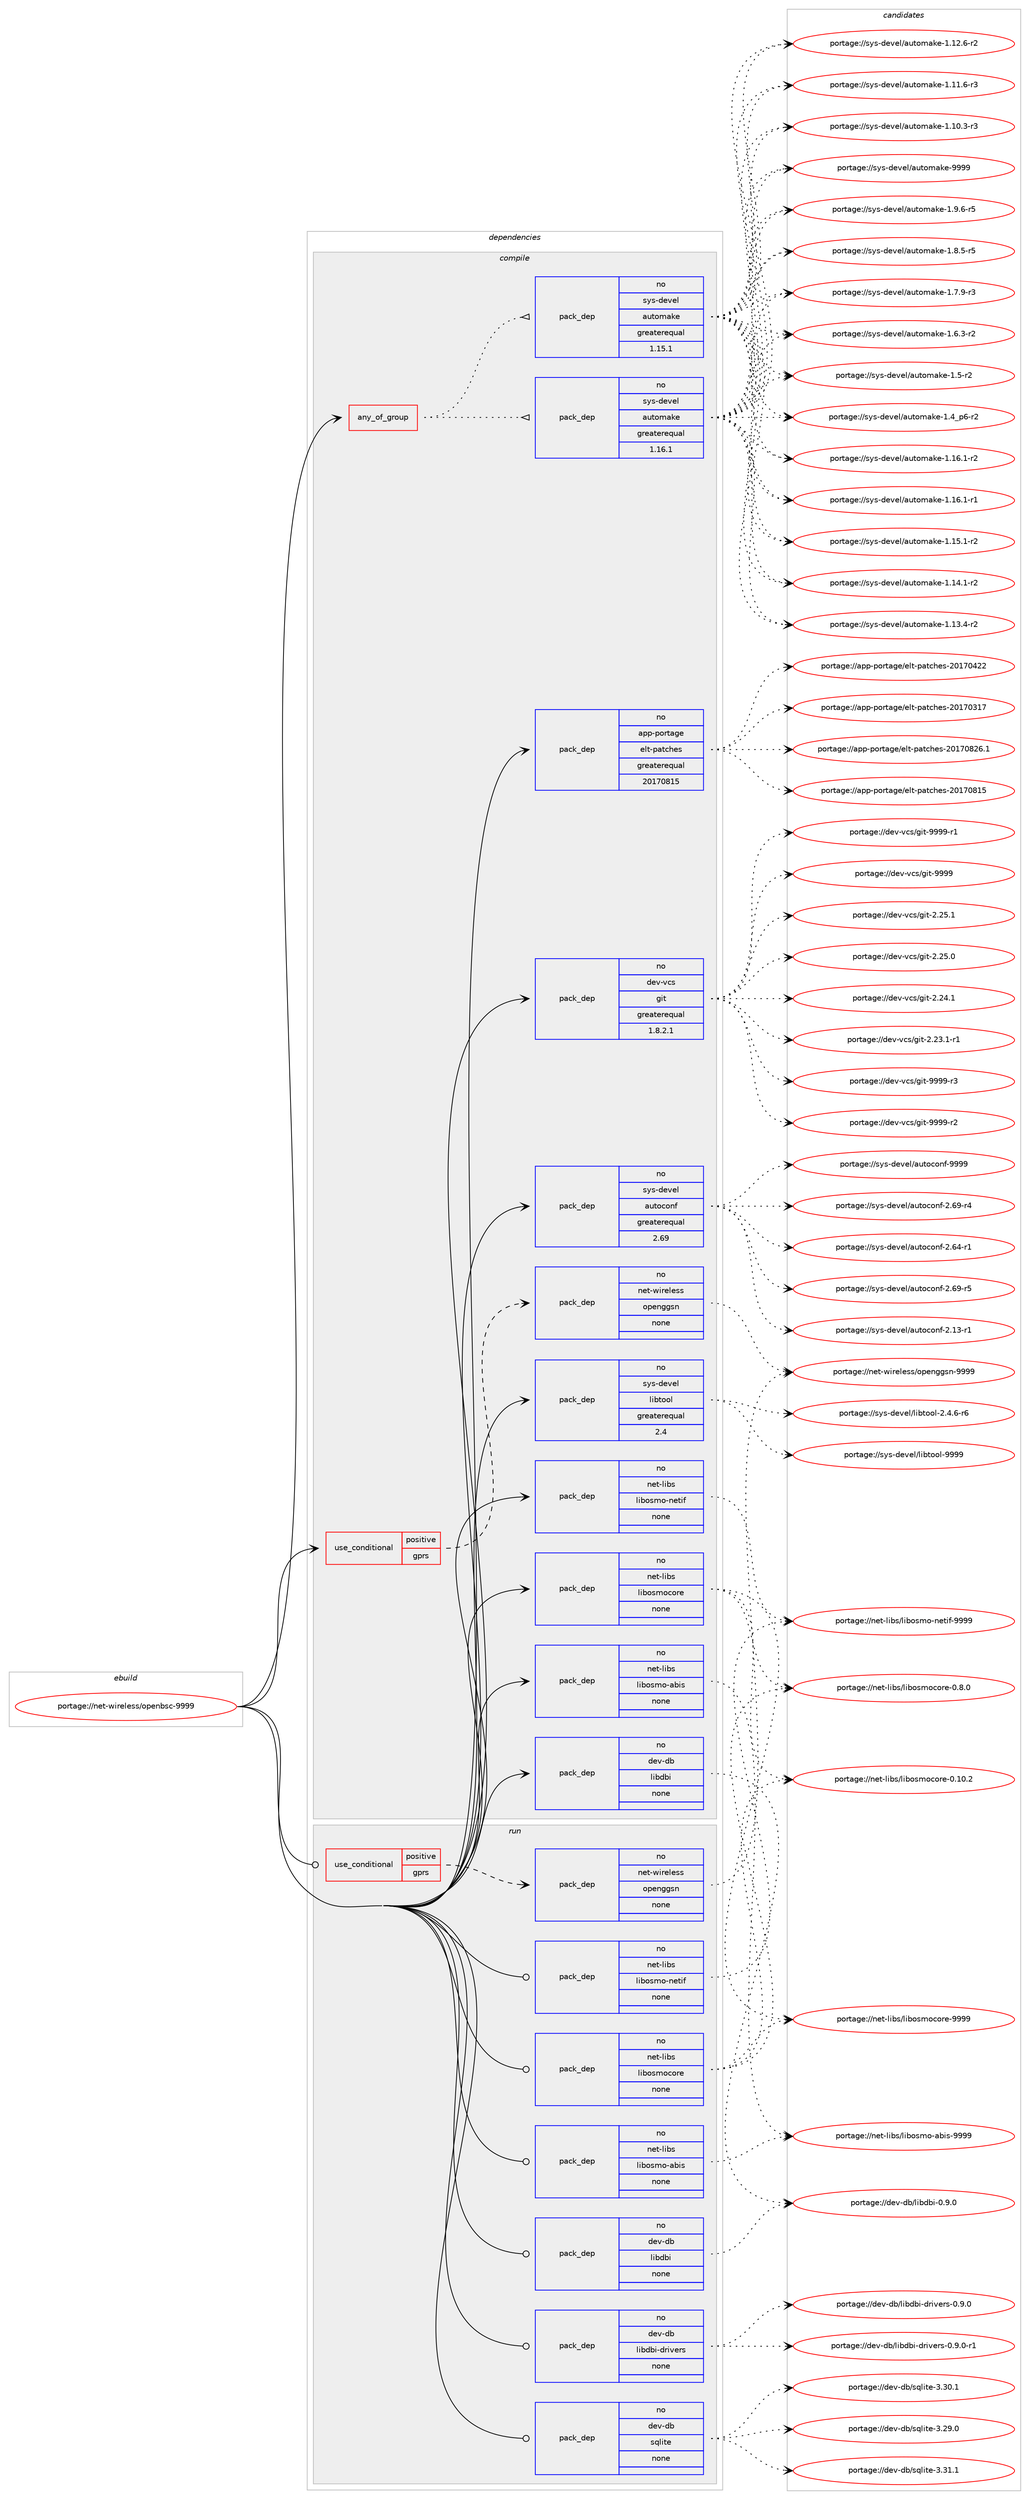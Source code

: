 digraph prolog {

# *************
# Graph options
# *************

newrank=true;
concentrate=true;
compound=true;
graph [rankdir=LR,fontname=Helvetica,fontsize=10,ranksep=1.5];#, ranksep=2.5, nodesep=0.2];
edge  [arrowhead=vee];
node  [fontname=Helvetica,fontsize=10];

# **********
# The ebuild
# **********

subgraph cluster_leftcol {
color=gray;
rank=same;
label=<<i>ebuild</i>>;
id [label="portage://net-wireless/openbsc-9999", color=red, width=4, href="../net-wireless/openbsc-9999.svg"];
}

# ****************
# The dependencies
# ****************

subgraph cluster_midcol {
color=gray;
label=<<i>dependencies</i>>;
subgraph cluster_compile {
fillcolor="#eeeeee";
style=filled;
label=<<i>compile</i>>;
subgraph any969 {
dependency45630 [label=<<TABLE BORDER="0" CELLBORDER="1" CELLSPACING="0" CELLPADDING="4"><TR><TD CELLPADDING="10">any_of_group</TD></TR></TABLE>>, shape=none, color=red];subgraph pack36578 {
dependency45631 [label=<<TABLE BORDER="0" CELLBORDER="1" CELLSPACING="0" CELLPADDING="4" WIDTH="220"><TR><TD ROWSPAN="6" CELLPADDING="30">pack_dep</TD></TR><TR><TD WIDTH="110">no</TD></TR><TR><TD>sys-devel</TD></TR><TR><TD>automake</TD></TR><TR><TD>greaterequal</TD></TR><TR><TD>1.16.1</TD></TR></TABLE>>, shape=none, color=blue];
}
dependency45630:e -> dependency45631:w [weight=20,style="dotted",arrowhead="oinv"];
subgraph pack36579 {
dependency45632 [label=<<TABLE BORDER="0" CELLBORDER="1" CELLSPACING="0" CELLPADDING="4" WIDTH="220"><TR><TD ROWSPAN="6" CELLPADDING="30">pack_dep</TD></TR><TR><TD WIDTH="110">no</TD></TR><TR><TD>sys-devel</TD></TR><TR><TD>automake</TD></TR><TR><TD>greaterequal</TD></TR><TR><TD>1.15.1</TD></TR></TABLE>>, shape=none, color=blue];
}
dependency45630:e -> dependency45632:w [weight=20,style="dotted",arrowhead="oinv"];
}
id:e -> dependency45630:w [weight=20,style="solid",arrowhead="vee"];
subgraph cond8079 {
dependency45633 [label=<<TABLE BORDER="0" CELLBORDER="1" CELLSPACING="0" CELLPADDING="4"><TR><TD ROWSPAN="3" CELLPADDING="10">use_conditional</TD></TR><TR><TD>positive</TD></TR><TR><TD>gprs</TD></TR></TABLE>>, shape=none, color=red];
subgraph pack36580 {
dependency45634 [label=<<TABLE BORDER="0" CELLBORDER="1" CELLSPACING="0" CELLPADDING="4" WIDTH="220"><TR><TD ROWSPAN="6" CELLPADDING="30">pack_dep</TD></TR><TR><TD WIDTH="110">no</TD></TR><TR><TD>net-wireless</TD></TR><TR><TD>openggsn</TD></TR><TR><TD>none</TD></TR><TR><TD></TD></TR></TABLE>>, shape=none, color=blue];
}
dependency45633:e -> dependency45634:w [weight=20,style="dashed",arrowhead="vee"];
}
id:e -> dependency45633:w [weight=20,style="solid",arrowhead="vee"];
subgraph pack36581 {
dependency45635 [label=<<TABLE BORDER="0" CELLBORDER="1" CELLSPACING="0" CELLPADDING="4" WIDTH="220"><TR><TD ROWSPAN="6" CELLPADDING="30">pack_dep</TD></TR><TR><TD WIDTH="110">no</TD></TR><TR><TD>app-portage</TD></TR><TR><TD>elt-patches</TD></TR><TR><TD>greaterequal</TD></TR><TR><TD>20170815</TD></TR></TABLE>>, shape=none, color=blue];
}
id:e -> dependency45635:w [weight=20,style="solid",arrowhead="vee"];
subgraph pack36582 {
dependency45636 [label=<<TABLE BORDER="0" CELLBORDER="1" CELLSPACING="0" CELLPADDING="4" WIDTH="220"><TR><TD ROWSPAN="6" CELLPADDING="30">pack_dep</TD></TR><TR><TD WIDTH="110">no</TD></TR><TR><TD>dev-db</TD></TR><TR><TD>libdbi</TD></TR><TR><TD>none</TD></TR><TR><TD></TD></TR></TABLE>>, shape=none, color=blue];
}
id:e -> dependency45636:w [weight=20,style="solid",arrowhead="vee"];
subgraph pack36583 {
dependency45637 [label=<<TABLE BORDER="0" CELLBORDER="1" CELLSPACING="0" CELLPADDING="4" WIDTH="220"><TR><TD ROWSPAN="6" CELLPADDING="30">pack_dep</TD></TR><TR><TD WIDTH="110">no</TD></TR><TR><TD>dev-vcs</TD></TR><TR><TD>git</TD></TR><TR><TD>greaterequal</TD></TR><TR><TD>1.8.2.1</TD></TR></TABLE>>, shape=none, color=blue];
}
id:e -> dependency45637:w [weight=20,style="solid",arrowhead="vee"];
subgraph pack36584 {
dependency45638 [label=<<TABLE BORDER="0" CELLBORDER="1" CELLSPACING="0" CELLPADDING="4" WIDTH="220"><TR><TD ROWSPAN="6" CELLPADDING="30">pack_dep</TD></TR><TR><TD WIDTH="110">no</TD></TR><TR><TD>net-libs</TD></TR><TR><TD>libosmo-abis</TD></TR><TR><TD>none</TD></TR><TR><TD></TD></TR></TABLE>>, shape=none, color=blue];
}
id:e -> dependency45638:w [weight=20,style="solid",arrowhead="vee"];
subgraph pack36585 {
dependency45639 [label=<<TABLE BORDER="0" CELLBORDER="1" CELLSPACING="0" CELLPADDING="4" WIDTH="220"><TR><TD ROWSPAN="6" CELLPADDING="30">pack_dep</TD></TR><TR><TD WIDTH="110">no</TD></TR><TR><TD>net-libs</TD></TR><TR><TD>libosmo-netif</TD></TR><TR><TD>none</TD></TR><TR><TD></TD></TR></TABLE>>, shape=none, color=blue];
}
id:e -> dependency45639:w [weight=20,style="solid",arrowhead="vee"];
subgraph pack36586 {
dependency45640 [label=<<TABLE BORDER="0" CELLBORDER="1" CELLSPACING="0" CELLPADDING="4" WIDTH="220"><TR><TD ROWSPAN="6" CELLPADDING="30">pack_dep</TD></TR><TR><TD WIDTH="110">no</TD></TR><TR><TD>net-libs</TD></TR><TR><TD>libosmocore</TD></TR><TR><TD>none</TD></TR><TR><TD></TD></TR></TABLE>>, shape=none, color=blue];
}
id:e -> dependency45640:w [weight=20,style="solid",arrowhead="vee"];
subgraph pack36587 {
dependency45641 [label=<<TABLE BORDER="0" CELLBORDER="1" CELLSPACING="0" CELLPADDING="4" WIDTH="220"><TR><TD ROWSPAN="6" CELLPADDING="30">pack_dep</TD></TR><TR><TD WIDTH="110">no</TD></TR><TR><TD>sys-devel</TD></TR><TR><TD>autoconf</TD></TR><TR><TD>greaterequal</TD></TR><TR><TD>2.69</TD></TR></TABLE>>, shape=none, color=blue];
}
id:e -> dependency45641:w [weight=20,style="solid",arrowhead="vee"];
subgraph pack36588 {
dependency45642 [label=<<TABLE BORDER="0" CELLBORDER="1" CELLSPACING="0" CELLPADDING="4" WIDTH="220"><TR><TD ROWSPAN="6" CELLPADDING="30">pack_dep</TD></TR><TR><TD WIDTH="110">no</TD></TR><TR><TD>sys-devel</TD></TR><TR><TD>libtool</TD></TR><TR><TD>greaterequal</TD></TR><TR><TD>2.4</TD></TR></TABLE>>, shape=none, color=blue];
}
id:e -> dependency45642:w [weight=20,style="solid",arrowhead="vee"];
}
subgraph cluster_compileandrun {
fillcolor="#eeeeee";
style=filled;
label=<<i>compile and run</i>>;
}
subgraph cluster_run {
fillcolor="#eeeeee";
style=filled;
label=<<i>run</i>>;
subgraph cond8080 {
dependency45643 [label=<<TABLE BORDER="0" CELLBORDER="1" CELLSPACING="0" CELLPADDING="4"><TR><TD ROWSPAN="3" CELLPADDING="10">use_conditional</TD></TR><TR><TD>positive</TD></TR><TR><TD>gprs</TD></TR></TABLE>>, shape=none, color=red];
subgraph pack36589 {
dependency45644 [label=<<TABLE BORDER="0" CELLBORDER="1" CELLSPACING="0" CELLPADDING="4" WIDTH="220"><TR><TD ROWSPAN="6" CELLPADDING="30">pack_dep</TD></TR><TR><TD WIDTH="110">no</TD></TR><TR><TD>net-wireless</TD></TR><TR><TD>openggsn</TD></TR><TR><TD>none</TD></TR><TR><TD></TD></TR></TABLE>>, shape=none, color=blue];
}
dependency45643:e -> dependency45644:w [weight=20,style="dashed",arrowhead="vee"];
}
id:e -> dependency45643:w [weight=20,style="solid",arrowhead="odot"];
subgraph pack36590 {
dependency45645 [label=<<TABLE BORDER="0" CELLBORDER="1" CELLSPACING="0" CELLPADDING="4" WIDTH="220"><TR><TD ROWSPAN="6" CELLPADDING="30">pack_dep</TD></TR><TR><TD WIDTH="110">no</TD></TR><TR><TD>dev-db</TD></TR><TR><TD>libdbi</TD></TR><TR><TD>none</TD></TR><TR><TD></TD></TR></TABLE>>, shape=none, color=blue];
}
id:e -> dependency45645:w [weight=20,style="solid",arrowhead="odot"];
subgraph pack36591 {
dependency45646 [label=<<TABLE BORDER="0" CELLBORDER="1" CELLSPACING="0" CELLPADDING="4" WIDTH="220"><TR><TD ROWSPAN="6" CELLPADDING="30">pack_dep</TD></TR><TR><TD WIDTH="110">no</TD></TR><TR><TD>dev-db</TD></TR><TR><TD>libdbi-drivers</TD></TR><TR><TD>none</TD></TR><TR><TD></TD></TR></TABLE>>, shape=none, color=blue];
}
id:e -> dependency45646:w [weight=20,style="solid",arrowhead="odot"];
subgraph pack36592 {
dependency45647 [label=<<TABLE BORDER="0" CELLBORDER="1" CELLSPACING="0" CELLPADDING="4" WIDTH="220"><TR><TD ROWSPAN="6" CELLPADDING="30">pack_dep</TD></TR><TR><TD WIDTH="110">no</TD></TR><TR><TD>dev-db</TD></TR><TR><TD>sqlite</TD></TR><TR><TD>none</TD></TR><TR><TD></TD></TR></TABLE>>, shape=none, color=blue];
}
id:e -> dependency45647:w [weight=20,style="solid",arrowhead="odot"];
subgraph pack36593 {
dependency45648 [label=<<TABLE BORDER="0" CELLBORDER="1" CELLSPACING="0" CELLPADDING="4" WIDTH="220"><TR><TD ROWSPAN="6" CELLPADDING="30">pack_dep</TD></TR><TR><TD WIDTH="110">no</TD></TR><TR><TD>net-libs</TD></TR><TR><TD>libosmo-abis</TD></TR><TR><TD>none</TD></TR><TR><TD></TD></TR></TABLE>>, shape=none, color=blue];
}
id:e -> dependency45648:w [weight=20,style="solid",arrowhead="odot"];
subgraph pack36594 {
dependency45649 [label=<<TABLE BORDER="0" CELLBORDER="1" CELLSPACING="0" CELLPADDING="4" WIDTH="220"><TR><TD ROWSPAN="6" CELLPADDING="30">pack_dep</TD></TR><TR><TD WIDTH="110">no</TD></TR><TR><TD>net-libs</TD></TR><TR><TD>libosmo-netif</TD></TR><TR><TD>none</TD></TR><TR><TD></TD></TR></TABLE>>, shape=none, color=blue];
}
id:e -> dependency45649:w [weight=20,style="solid",arrowhead="odot"];
subgraph pack36595 {
dependency45650 [label=<<TABLE BORDER="0" CELLBORDER="1" CELLSPACING="0" CELLPADDING="4" WIDTH="220"><TR><TD ROWSPAN="6" CELLPADDING="30">pack_dep</TD></TR><TR><TD WIDTH="110">no</TD></TR><TR><TD>net-libs</TD></TR><TR><TD>libosmocore</TD></TR><TR><TD>none</TD></TR><TR><TD></TD></TR></TABLE>>, shape=none, color=blue];
}
id:e -> dependency45650:w [weight=20,style="solid",arrowhead="odot"];
}
}

# **************
# The candidates
# **************

subgraph cluster_choices {
rank=same;
color=gray;
label=<<i>candidates</i>>;

subgraph choice36578 {
color=black;
nodesep=1;
choice115121115451001011181011084797117116111109971071014557575757 [label="portage://sys-devel/automake-9999", color=red, width=4,href="../sys-devel/automake-9999.svg"];
choice115121115451001011181011084797117116111109971071014549465746544511453 [label="portage://sys-devel/automake-1.9.6-r5", color=red, width=4,href="../sys-devel/automake-1.9.6-r5.svg"];
choice115121115451001011181011084797117116111109971071014549465646534511453 [label="portage://sys-devel/automake-1.8.5-r5", color=red, width=4,href="../sys-devel/automake-1.8.5-r5.svg"];
choice115121115451001011181011084797117116111109971071014549465546574511451 [label="portage://sys-devel/automake-1.7.9-r3", color=red, width=4,href="../sys-devel/automake-1.7.9-r3.svg"];
choice115121115451001011181011084797117116111109971071014549465446514511450 [label="portage://sys-devel/automake-1.6.3-r2", color=red, width=4,href="../sys-devel/automake-1.6.3-r2.svg"];
choice11512111545100101118101108479711711611110997107101454946534511450 [label="portage://sys-devel/automake-1.5-r2", color=red, width=4,href="../sys-devel/automake-1.5-r2.svg"];
choice115121115451001011181011084797117116111109971071014549465295112544511450 [label="portage://sys-devel/automake-1.4_p6-r2", color=red, width=4,href="../sys-devel/automake-1.4_p6-r2.svg"];
choice11512111545100101118101108479711711611110997107101454946495446494511450 [label="portage://sys-devel/automake-1.16.1-r2", color=red, width=4,href="../sys-devel/automake-1.16.1-r2.svg"];
choice11512111545100101118101108479711711611110997107101454946495446494511449 [label="portage://sys-devel/automake-1.16.1-r1", color=red, width=4,href="../sys-devel/automake-1.16.1-r1.svg"];
choice11512111545100101118101108479711711611110997107101454946495346494511450 [label="portage://sys-devel/automake-1.15.1-r2", color=red, width=4,href="../sys-devel/automake-1.15.1-r2.svg"];
choice11512111545100101118101108479711711611110997107101454946495246494511450 [label="portage://sys-devel/automake-1.14.1-r2", color=red, width=4,href="../sys-devel/automake-1.14.1-r2.svg"];
choice11512111545100101118101108479711711611110997107101454946495146524511450 [label="portage://sys-devel/automake-1.13.4-r2", color=red, width=4,href="../sys-devel/automake-1.13.4-r2.svg"];
choice11512111545100101118101108479711711611110997107101454946495046544511450 [label="portage://sys-devel/automake-1.12.6-r2", color=red, width=4,href="../sys-devel/automake-1.12.6-r2.svg"];
choice11512111545100101118101108479711711611110997107101454946494946544511451 [label="portage://sys-devel/automake-1.11.6-r3", color=red, width=4,href="../sys-devel/automake-1.11.6-r3.svg"];
choice11512111545100101118101108479711711611110997107101454946494846514511451 [label="portage://sys-devel/automake-1.10.3-r3", color=red, width=4,href="../sys-devel/automake-1.10.3-r3.svg"];
dependency45631:e -> choice115121115451001011181011084797117116111109971071014557575757:w [style=dotted,weight="100"];
dependency45631:e -> choice115121115451001011181011084797117116111109971071014549465746544511453:w [style=dotted,weight="100"];
dependency45631:e -> choice115121115451001011181011084797117116111109971071014549465646534511453:w [style=dotted,weight="100"];
dependency45631:e -> choice115121115451001011181011084797117116111109971071014549465546574511451:w [style=dotted,weight="100"];
dependency45631:e -> choice115121115451001011181011084797117116111109971071014549465446514511450:w [style=dotted,weight="100"];
dependency45631:e -> choice11512111545100101118101108479711711611110997107101454946534511450:w [style=dotted,weight="100"];
dependency45631:e -> choice115121115451001011181011084797117116111109971071014549465295112544511450:w [style=dotted,weight="100"];
dependency45631:e -> choice11512111545100101118101108479711711611110997107101454946495446494511450:w [style=dotted,weight="100"];
dependency45631:e -> choice11512111545100101118101108479711711611110997107101454946495446494511449:w [style=dotted,weight="100"];
dependency45631:e -> choice11512111545100101118101108479711711611110997107101454946495346494511450:w [style=dotted,weight="100"];
dependency45631:e -> choice11512111545100101118101108479711711611110997107101454946495246494511450:w [style=dotted,weight="100"];
dependency45631:e -> choice11512111545100101118101108479711711611110997107101454946495146524511450:w [style=dotted,weight="100"];
dependency45631:e -> choice11512111545100101118101108479711711611110997107101454946495046544511450:w [style=dotted,weight="100"];
dependency45631:e -> choice11512111545100101118101108479711711611110997107101454946494946544511451:w [style=dotted,weight="100"];
dependency45631:e -> choice11512111545100101118101108479711711611110997107101454946494846514511451:w [style=dotted,weight="100"];
}
subgraph choice36579 {
color=black;
nodesep=1;
choice115121115451001011181011084797117116111109971071014557575757 [label="portage://sys-devel/automake-9999", color=red, width=4,href="../sys-devel/automake-9999.svg"];
choice115121115451001011181011084797117116111109971071014549465746544511453 [label="portage://sys-devel/automake-1.9.6-r5", color=red, width=4,href="../sys-devel/automake-1.9.6-r5.svg"];
choice115121115451001011181011084797117116111109971071014549465646534511453 [label="portage://sys-devel/automake-1.8.5-r5", color=red, width=4,href="../sys-devel/automake-1.8.5-r5.svg"];
choice115121115451001011181011084797117116111109971071014549465546574511451 [label="portage://sys-devel/automake-1.7.9-r3", color=red, width=4,href="../sys-devel/automake-1.7.9-r3.svg"];
choice115121115451001011181011084797117116111109971071014549465446514511450 [label="portage://sys-devel/automake-1.6.3-r2", color=red, width=4,href="../sys-devel/automake-1.6.3-r2.svg"];
choice11512111545100101118101108479711711611110997107101454946534511450 [label="portage://sys-devel/automake-1.5-r2", color=red, width=4,href="../sys-devel/automake-1.5-r2.svg"];
choice115121115451001011181011084797117116111109971071014549465295112544511450 [label="portage://sys-devel/automake-1.4_p6-r2", color=red, width=4,href="../sys-devel/automake-1.4_p6-r2.svg"];
choice11512111545100101118101108479711711611110997107101454946495446494511450 [label="portage://sys-devel/automake-1.16.1-r2", color=red, width=4,href="../sys-devel/automake-1.16.1-r2.svg"];
choice11512111545100101118101108479711711611110997107101454946495446494511449 [label="portage://sys-devel/automake-1.16.1-r1", color=red, width=4,href="../sys-devel/automake-1.16.1-r1.svg"];
choice11512111545100101118101108479711711611110997107101454946495346494511450 [label="portage://sys-devel/automake-1.15.1-r2", color=red, width=4,href="../sys-devel/automake-1.15.1-r2.svg"];
choice11512111545100101118101108479711711611110997107101454946495246494511450 [label="portage://sys-devel/automake-1.14.1-r2", color=red, width=4,href="../sys-devel/automake-1.14.1-r2.svg"];
choice11512111545100101118101108479711711611110997107101454946495146524511450 [label="portage://sys-devel/automake-1.13.4-r2", color=red, width=4,href="../sys-devel/automake-1.13.4-r2.svg"];
choice11512111545100101118101108479711711611110997107101454946495046544511450 [label="portage://sys-devel/automake-1.12.6-r2", color=red, width=4,href="../sys-devel/automake-1.12.6-r2.svg"];
choice11512111545100101118101108479711711611110997107101454946494946544511451 [label="portage://sys-devel/automake-1.11.6-r3", color=red, width=4,href="../sys-devel/automake-1.11.6-r3.svg"];
choice11512111545100101118101108479711711611110997107101454946494846514511451 [label="portage://sys-devel/automake-1.10.3-r3", color=red, width=4,href="../sys-devel/automake-1.10.3-r3.svg"];
dependency45632:e -> choice115121115451001011181011084797117116111109971071014557575757:w [style=dotted,weight="100"];
dependency45632:e -> choice115121115451001011181011084797117116111109971071014549465746544511453:w [style=dotted,weight="100"];
dependency45632:e -> choice115121115451001011181011084797117116111109971071014549465646534511453:w [style=dotted,weight="100"];
dependency45632:e -> choice115121115451001011181011084797117116111109971071014549465546574511451:w [style=dotted,weight="100"];
dependency45632:e -> choice115121115451001011181011084797117116111109971071014549465446514511450:w [style=dotted,weight="100"];
dependency45632:e -> choice11512111545100101118101108479711711611110997107101454946534511450:w [style=dotted,weight="100"];
dependency45632:e -> choice115121115451001011181011084797117116111109971071014549465295112544511450:w [style=dotted,weight="100"];
dependency45632:e -> choice11512111545100101118101108479711711611110997107101454946495446494511450:w [style=dotted,weight="100"];
dependency45632:e -> choice11512111545100101118101108479711711611110997107101454946495446494511449:w [style=dotted,weight="100"];
dependency45632:e -> choice11512111545100101118101108479711711611110997107101454946495346494511450:w [style=dotted,weight="100"];
dependency45632:e -> choice11512111545100101118101108479711711611110997107101454946495246494511450:w [style=dotted,weight="100"];
dependency45632:e -> choice11512111545100101118101108479711711611110997107101454946495146524511450:w [style=dotted,weight="100"];
dependency45632:e -> choice11512111545100101118101108479711711611110997107101454946495046544511450:w [style=dotted,weight="100"];
dependency45632:e -> choice11512111545100101118101108479711711611110997107101454946494946544511451:w [style=dotted,weight="100"];
dependency45632:e -> choice11512111545100101118101108479711711611110997107101454946494846514511451:w [style=dotted,weight="100"];
}
subgraph choice36580 {
color=black;
nodesep=1;
choice11010111645119105114101108101115115471111121011101031031151104557575757 [label="portage://net-wireless/openggsn-9999", color=red, width=4,href="../net-wireless/openggsn-9999.svg"];
dependency45634:e -> choice11010111645119105114101108101115115471111121011101031031151104557575757:w [style=dotted,weight="100"];
}
subgraph choice36581 {
color=black;
nodesep=1;
choice971121124511211111411697103101471011081164511297116991041011154550484955485650544649 [label="portage://app-portage/elt-patches-20170826.1", color=red, width=4,href="../app-portage/elt-patches-20170826.1.svg"];
choice97112112451121111141169710310147101108116451129711699104101115455048495548564953 [label="portage://app-portage/elt-patches-20170815", color=red, width=4,href="../app-portage/elt-patches-20170815.svg"];
choice97112112451121111141169710310147101108116451129711699104101115455048495548525050 [label="portage://app-portage/elt-patches-20170422", color=red, width=4,href="../app-portage/elt-patches-20170422.svg"];
choice97112112451121111141169710310147101108116451129711699104101115455048495548514955 [label="portage://app-portage/elt-patches-20170317", color=red, width=4,href="../app-portage/elt-patches-20170317.svg"];
dependency45635:e -> choice971121124511211111411697103101471011081164511297116991041011154550484955485650544649:w [style=dotted,weight="100"];
dependency45635:e -> choice97112112451121111141169710310147101108116451129711699104101115455048495548564953:w [style=dotted,weight="100"];
dependency45635:e -> choice97112112451121111141169710310147101108116451129711699104101115455048495548525050:w [style=dotted,weight="100"];
dependency45635:e -> choice97112112451121111141169710310147101108116451129711699104101115455048495548514955:w [style=dotted,weight="100"];
}
subgraph choice36582 {
color=black;
nodesep=1;
choice1001011184510098471081059810098105454846574648 [label="portage://dev-db/libdbi-0.9.0", color=red, width=4,href="../dev-db/libdbi-0.9.0.svg"];
dependency45636:e -> choice1001011184510098471081059810098105454846574648:w [style=dotted,weight="100"];
}
subgraph choice36583 {
color=black;
nodesep=1;
choice10010111845118991154710310511645575757574511451 [label="portage://dev-vcs/git-9999-r3", color=red, width=4,href="../dev-vcs/git-9999-r3.svg"];
choice10010111845118991154710310511645575757574511450 [label="portage://dev-vcs/git-9999-r2", color=red, width=4,href="../dev-vcs/git-9999-r2.svg"];
choice10010111845118991154710310511645575757574511449 [label="portage://dev-vcs/git-9999-r1", color=red, width=4,href="../dev-vcs/git-9999-r1.svg"];
choice1001011184511899115471031051164557575757 [label="portage://dev-vcs/git-9999", color=red, width=4,href="../dev-vcs/git-9999.svg"];
choice10010111845118991154710310511645504650534649 [label="portage://dev-vcs/git-2.25.1", color=red, width=4,href="../dev-vcs/git-2.25.1.svg"];
choice10010111845118991154710310511645504650534648 [label="portage://dev-vcs/git-2.25.0", color=red, width=4,href="../dev-vcs/git-2.25.0.svg"];
choice10010111845118991154710310511645504650524649 [label="portage://dev-vcs/git-2.24.1", color=red, width=4,href="../dev-vcs/git-2.24.1.svg"];
choice100101118451189911547103105116455046505146494511449 [label="portage://dev-vcs/git-2.23.1-r1", color=red, width=4,href="../dev-vcs/git-2.23.1-r1.svg"];
dependency45637:e -> choice10010111845118991154710310511645575757574511451:w [style=dotted,weight="100"];
dependency45637:e -> choice10010111845118991154710310511645575757574511450:w [style=dotted,weight="100"];
dependency45637:e -> choice10010111845118991154710310511645575757574511449:w [style=dotted,weight="100"];
dependency45637:e -> choice1001011184511899115471031051164557575757:w [style=dotted,weight="100"];
dependency45637:e -> choice10010111845118991154710310511645504650534649:w [style=dotted,weight="100"];
dependency45637:e -> choice10010111845118991154710310511645504650534648:w [style=dotted,weight="100"];
dependency45637:e -> choice10010111845118991154710310511645504650524649:w [style=dotted,weight="100"];
dependency45637:e -> choice100101118451189911547103105116455046505146494511449:w [style=dotted,weight="100"];
}
subgraph choice36584 {
color=black;
nodesep=1;
choice110101116451081059811547108105981111151091114597981051154557575757 [label="portage://net-libs/libosmo-abis-9999", color=red, width=4,href="../net-libs/libosmo-abis-9999.svg"];
dependency45638:e -> choice110101116451081059811547108105981111151091114597981051154557575757:w [style=dotted,weight="100"];
}
subgraph choice36585 {
color=black;
nodesep=1;
choice11010111645108105981154710810598111115109111451101011161051024557575757 [label="portage://net-libs/libosmo-netif-9999", color=red, width=4,href="../net-libs/libosmo-netif-9999.svg"];
dependency45639:e -> choice11010111645108105981154710810598111115109111451101011161051024557575757:w [style=dotted,weight="100"];
}
subgraph choice36586 {
color=black;
nodesep=1;
choice11010111645108105981154710810598111115109111991111141014557575757 [label="portage://net-libs/libosmocore-9999", color=red, width=4,href="../net-libs/libosmocore-9999.svg"];
choice1101011164510810598115471081059811111510911199111114101454846564648 [label="portage://net-libs/libosmocore-0.8.0", color=red, width=4,href="../net-libs/libosmocore-0.8.0.svg"];
choice110101116451081059811547108105981111151091119911111410145484649484650 [label="portage://net-libs/libosmocore-0.10.2", color=red, width=4,href="../net-libs/libosmocore-0.10.2.svg"];
dependency45640:e -> choice11010111645108105981154710810598111115109111991111141014557575757:w [style=dotted,weight="100"];
dependency45640:e -> choice1101011164510810598115471081059811111510911199111114101454846564648:w [style=dotted,weight="100"];
dependency45640:e -> choice110101116451081059811547108105981111151091119911111410145484649484650:w [style=dotted,weight="100"];
}
subgraph choice36587 {
color=black;
nodesep=1;
choice115121115451001011181011084797117116111991111101024557575757 [label="portage://sys-devel/autoconf-9999", color=red, width=4,href="../sys-devel/autoconf-9999.svg"];
choice1151211154510010111810110847971171161119911111010245504654574511453 [label="portage://sys-devel/autoconf-2.69-r5", color=red, width=4,href="../sys-devel/autoconf-2.69-r5.svg"];
choice1151211154510010111810110847971171161119911111010245504654574511452 [label="portage://sys-devel/autoconf-2.69-r4", color=red, width=4,href="../sys-devel/autoconf-2.69-r4.svg"];
choice1151211154510010111810110847971171161119911111010245504654524511449 [label="portage://sys-devel/autoconf-2.64-r1", color=red, width=4,href="../sys-devel/autoconf-2.64-r1.svg"];
choice1151211154510010111810110847971171161119911111010245504649514511449 [label="portage://sys-devel/autoconf-2.13-r1", color=red, width=4,href="../sys-devel/autoconf-2.13-r1.svg"];
dependency45641:e -> choice115121115451001011181011084797117116111991111101024557575757:w [style=dotted,weight="100"];
dependency45641:e -> choice1151211154510010111810110847971171161119911111010245504654574511453:w [style=dotted,weight="100"];
dependency45641:e -> choice1151211154510010111810110847971171161119911111010245504654574511452:w [style=dotted,weight="100"];
dependency45641:e -> choice1151211154510010111810110847971171161119911111010245504654524511449:w [style=dotted,weight="100"];
dependency45641:e -> choice1151211154510010111810110847971171161119911111010245504649514511449:w [style=dotted,weight="100"];
}
subgraph choice36588 {
color=black;
nodesep=1;
choice1151211154510010111810110847108105981161111111084557575757 [label="portage://sys-devel/libtool-9999", color=red, width=4,href="../sys-devel/libtool-9999.svg"];
choice1151211154510010111810110847108105981161111111084550465246544511454 [label="portage://sys-devel/libtool-2.4.6-r6", color=red, width=4,href="../sys-devel/libtool-2.4.6-r6.svg"];
dependency45642:e -> choice1151211154510010111810110847108105981161111111084557575757:w [style=dotted,weight="100"];
dependency45642:e -> choice1151211154510010111810110847108105981161111111084550465246544511454:w [style=dotted,weight="100"];
}
subgraph choice36589 {
color=black;
nodesep=1;
choice11010111645119105114101108101115115471111121011101031031151104557575757 [label="portage://net-wireless/openggsn-9999", color=red, width=4,href="../net-wireless/openggsn-9999.svg"];
dependency45644:e -> choice11010111645119105114101108101115115471111121011101031031151104557575757:w [style=dotted,weight="100"];
}
subgraph choice36590 {
color=black;
nodesep=1;
choice1001011184510098471081059810098105454846574648 [label="portage://dev-db/libdbi-0.9.0", color=red, width=4,href="../dev-db/libdbi-0.9.0.svg"];
dependency45645:e -> choice1001011184510098471081059810098105454846574648:w [style=dotted,weight="100"];
}
subgraph choice36591 {
color=black;
nodesep=1;
choice1001011184510098471081059810098105451001141051181011141154548465746484511449 [label="portage://dev-db/libdbi-drivers-0.9.0-r1", color=red, width=4,href="../dev-db/libdbi-drivers-0.9.0-r1.svg"];
choice100101118451009847108105981009810545100114105118101114115454846574648 [label="portage://dev-db/libdbi-drivers-0.9.0", color=red, width=4,href="../dev-db/libdbi-drivers-0.9.0.svg"];
dependency45646:e -> choice1001011184510098471081059810098105451001141051181011141154548465746484511449:w [style=dotted,weight="100"];
dependency45646:e -> choice100101118451009847108105981009810545100114105118101114115454846574648:w [style=dotted,weight="100"];
}
subgraph choice36592 {
color=black;
nodesep=1;
choice10010111845100984711511310810511610145514651494649 [label="portage://dev-db/sqlite-3.31.1", color=red, width=4,href="../dev-db/sqlite-3.31.1.svg"];
choice10010111845100984711511310810511610145514651484649 [label="portage://dev-db/sqlite-3.30.1", color=red, width=4,href="../dev-db/sqlite-3.30.1.svg"];
choice10010111845100984711511310810511610145514650574648 [label="portage://dev-db/sqlite-3.29.0", color=red, width=4,href="../dev-db/sqlite-3.29.0.svg"];
dependency45647:e -> choice10010111845100984711511310810511610145514651494649:w [style=dotted,weight="100"];
dependency45647:e -> choice10010111845100984711511310810511610145514651484649:w [style=dotted,weight="100"];
dependency45647:e -> choice10010111845100984711511310810511610145514650574648:w [style=dotted,weight="100"];
}
subgraph choice36593 {
color=black;
nodesep=1;
choice110101116451081059811547108105981111151091114597981051154557575757 [label="portage://net-libs/libosmo-abis-9999", color=red, width=4,href="../net-libs/libosmo-abis-9999.svg"];
dependency45648:e -> choice110101116451081059811547108105981111151091114597981051154557575757:w [style=dotted,weight="100"];
}
subgraph choice36594 {
color=black;
nodesep=1;
choice11010111645108105981154710810598111115109111451101011161051024557575757 [label="portage://net-libs/libosmo-netif-9999", color=red, width=4,href="../net-libs/libosmo-netif-9999.svg"];
dependency45649:e -> choice11010111645108105981154710810598111115109111451101011161051024557575757:w [style=dotted,weight="100"];
}
subgraph choice36595 {
color=black;
nodesep=1;
choice11010111645108105981154710810598111115109111991111141014557575757 [label="portage://net-libs/libosmocore-9999", color=red, width=4,href="../net-libs/libosmocore-9999.svg"];
choice1101011164510810598115471081059811111510911199111114101454846564648 [label="portage://net-libs/libosmocore-0.8.0", color=red, width=4,href="../net-libs/libosmocore-0.8.0.svg"];
choice110101116451081059811547108105981111151091119911111410145484649484650 [label="portage://net-libs/libosmocore-0.10.2", color=red, width=4,href="../net-libs/libosmocore-0.10.2.svg"];
dependency45650:e -> choice11010111645108105981154710810598111115109111991111141014557575757:w [style=dotted,weight="100"];
dependency45650:e -> choice1101011164510810598115471081059811111510911199111114101454846564648:w [style=dotted,weight="100"];
dependency45650:e -> choice110101116451081059811547108105981111151091119911111410145484649484650:w [style=dotted,weight="100"];
}
}

}
